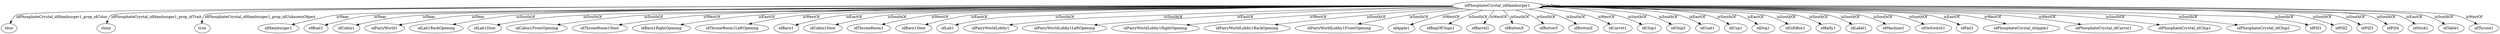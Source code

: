 digraph  {
idPhosphateCrystal_idHamburger1 [node_type=entity_node];
blue [node_type=property_node];
shiny [node_type=property_node];
true [node_type=property_node];
idHamburger1 [node_type=entity_node];
idBoat1 [node_type=entity_node];
idCabin1 [node_type=entity_node];
idFairyWorld1 [node_type=entity_node];
idLab1BackOpening [node_type=entity_node];
idLab1Door [node_type=entity_node];
idCabin1FrontOpening [node_type=entity_node];
idThroneRoom1Door [node_type=entity_node];
idBarn1RightOpening [node_type=entity_node];
idThroneRoom1LeftOpening [node_type=entity_node];
idBarn1 [node_type=entity_node];
idCabin1Door [node_type=entity_node];
idThroneRoom1 [node_type=entity_node];
idBarn1Door [node_type=entity_node];
idLab1 [node_type=entity_node];
idFairyWorldLobby1 [node_type=entity_node];
idFairyWorldLobby1LeftOpening [node_type=entity_node];
idFairyWorldLobby1RightOpening [node_type=entity_node];
idFairyWorldLobby1BackOpening [node_type=entity_node];
idFairyWorldLobby1FrontOpening [node_type=entity_node];
idApple1 [node_type=entity_node];
idBagOfChips1 [node_type=entity_node];
idBarrel1 [node_type=entity_node];
idButtonX [node_type=entity_node];
idButtonY [node_type=entity_node];
idButtonZ [node_type=entity_node];
idCarrot1 [node_type=entity_node];
idChip1 [node_type=entity_node];
idChip2 [node_type=entity_node];
idCoat1 [node_type=entity_node];
idCup1 [node_type=entity_node];
idDog1 [node_type=entity_node];
idGiftBox1 [node_type=entity_node];
idKelly1 [node_type=entity_node];
idLabel1 [node_type=entity_node];
idMachine1 [node_type=entity_node];
idOnSwitch1 [node_type=entity_node];
idPail1 [node_type=entity_node];
idPhosphateCrystal_idApple1 [node_type=entity_node];
idPhosphateCrystal_idCarrot1 [node_type=entity_node];
idPhosphateCrystal_idChip1 [node_type=entity_node];
idPhosphateCrystal_idChip2 [node_type=entity_node];
idPill1 [node_type=entity_node];
idPill2 [node_type=entity_node];
idPill3 [node_type=entity_node];
idPill4 [node_type=entity_node];
idStick1 [node_type=entity_node];
idTable1 [node_type=entity_node];
idThrone1 [node_type=entity_node];
idPhosphateCrystal_idHamburger1 -> blue  [edge_type=property, label=idPhosphateCrystal_idHamburger1_prop_idColor];
idPhosphateCrystal_idHamburger1 -> shiny  [edge_type=property, label=idPhosphateCrystal_idHamburger1_prop_idTrait];
idPhosphateCrystal_idHamburger1 -> true  [edge_type=property, label=idPhosphateCrystal_idHamburger1_prop_idUnknownObject];
idPhosphateCrystal_idHamburger1 -> idHamburger1  [edge_type=relationship, label=isNear];
idPhosphateCrystal_idHamburger1 -> idBoat1  [edge_type=relationship, label=isNear];
idPhosphateCrystal_idHamburger1 -> idCabin1  [edge_type=relationship, label=isNear];
idPhosphateCrystal_idHamburger1 -> idFairyWorld1  [edge_type=relationship, label=isNear];
idPhosphateCrystal_idHamburger1 -> idPhosphateCrystal_idHamburger1  [edge_type=relationship, label=isNear];
idPhosphateCrystal_idHamburger1 -> idLab1BackOpening  [edge_type=relationship, label=isSouthOf];
idPhosphateCrystal_idHamburger1 -> idLab1Door  [edge_type=relationship, label=isSouthOf];
idPhosphateCrystal_idHamburger1 -> idCabin1FrontOpening  [edge_type=relationship, label=isSouthOf];
idPhosphateCrystal_idHamburger1 -> idThroneRoom1Door  [edge_type=relationship, label=isWestOf];
idPhosphateCrystal_idHamburger1 -> idBarn1RightOpening  [edge_type=relationship, label=isEastOf];
idPhosphateCrystal_idHamburger1 -> idThroneRoom1LeftOpening  [edge_type=relationship, label=isWestOf];
idPhosphateCrystal_idHamburger1 -> idBarn1  [edge_type=relationship, label=isEastOf];
idPhosphateCrystal_idHamburger1 -> idCabin1Door  [edge_type=relationship, label=isSouthOf];
idPhosphateCrystal_idHamburger1 -> idThroneRoom1  [edge_type=relationship, label=isWestOf];
idPhosphateCrystal_idHamburger1 -> idBarn1Door  [edge_type=relationship, label=isEastOf];
idPhosphateCrystal_idHamburger1 -> idLab1  [edge_type=relationship, label=isSouthOf];
idPhosphateCrystal_idHamburger1 -> idFairyWorldLobby1  [edge_type=relationship, label=isSouthOf];
idPhosphateCrystal_idHamburger1 -> idFairyWorldLobby1LeftOpening  [edge_type=relationship, label=isEastOf];
idPhosphateCrystal_idHamburger1 -> idFairyWorldLobby1RightOpening  [edge_type=relationship, label=isWestOf];
idPhosphateCrystal_idHamburger1 -> idFairyWorldLobby1BackOpening  [edge_type=relationship, label=isSouthOf];
idPhosphateCrystal_idHamburger1 -> idFairyWorldLobby1FrontOpening  [edge_type=relationship, label=isSouthOf];
idPhosphateCrystal_idHamburger1 -> idApple1  [edge_type=relationship, label=isWestOf];
idPhosphateCrystal_idHamburger1 -> idBagOfChips1  [edge_type=relationship, label=isSouthOf];
idPhosphateCrystal_idHamburger1 -> idBarrel1  [edge_type=relationship, label=isWestOf];
idPhosphateCrystal_idHamburger1 -> idButtonX  [edge_type=relationship, label=isSouthOf];
idPhosphateCrystal_idHamburger1 -> idButtonY  [edge_type=relationship, label=isSouthOf];
idPhosphateCrystal_idHamburger1 -> idButtonZ  [edge_type=relationship, label=isSouthOf];
idPhosphateCrystal_idHamburger1 -> idCarrot1  [edge_type=relationship, label=isWestOf];
idPhosphateCrystal_idHamburger1 -> idChip1  [edge_type=relationship, label=isSouthOf];
idPhosphateCrystal_idHamburger1 -> idChip2  [edge_type=relationship, label=isSouthOf];
idPhosphateCrystal_idHamburger1 -> idCoat1  [edge_type=relationship, label=isEastOf];
idPhosphateCrystal_idHamburger1 -> idCup1  [edge_type=relationship, label=isSouthOf];
idPhosphateCrystal_idHamburger1 -> idDog1  [edge_type=relationship, label=isEastOf];
idPhosphateCrystal_idHamburger1 -> idGiftBox1  [edge_type=relationship, label=isSouthOf];
idPhosphateCrystal_idHamburger1 -> idKelly1  [edge_type=relationship, label=isSouthOf];
idPhosphateCrystal_idHamburger1 -> idLabel1  [edge_type=relationship, label=isSouthOf];
idPhosphateCrystal_idHamburger1 -> idMachine1  [edge_type=relationship, label=isSouthOf];
idPhosphateCrystal_idHamburger1 -> idOnSwitch1  [edge_type=relationship, label=isSouthOf];
idPhosphateCrystal_idHamburger1 -> idPail1  [edge_type=relationship, label=isEastOf];
idPhosphateCrystal_idHamburger1 -> idPhosphateCrystal_idApple1  [edge_type=relationship, label=isWestOf];
idPhosphateCrystal_idHamburger1 -> idPhosphateCrystal_idCarrot1  [edge_type=relationship, label=isWestOf];
idPhosphateCrystal_idHamburger1 -> idPhosphateCrystal_idChip1  [edge_type=relationship, label=isSouthOf];
idPhosphateCrystal_idHamburger1 -> idPhosphateCrystal_idChip2  [edge_type=relationship, label=isSouthOf];
idPhosphateCrystal_idHamburger1 -> idPill1  [edge_type=relationship, label=isSouthOf];
idPhosphateCrystal_idHamburger1 -> idPill2  [edge_type=relationship, label=isSouthOf];
idPhosphateCrystal_idHamburger1 -> idPill3  [edge_type=relationship, label=isSouthOf];
idPhosphateCrystal_idHamburger1 -> idPill4  [edge_type=relationship, label=isSouthOf];
idPhosphateCrystal_idHamburger1 -> idStick1  [edge_type=relationship, label=isEastOf];
idPhosphateCrystal_idHamburger1 -> idTable1  [edge_type=relationship, label=isSouthOf];
idPhosphateCrystal_idHamburger1 -> idThrone1  [edge_type=relationship, label=isWestOf];
}
